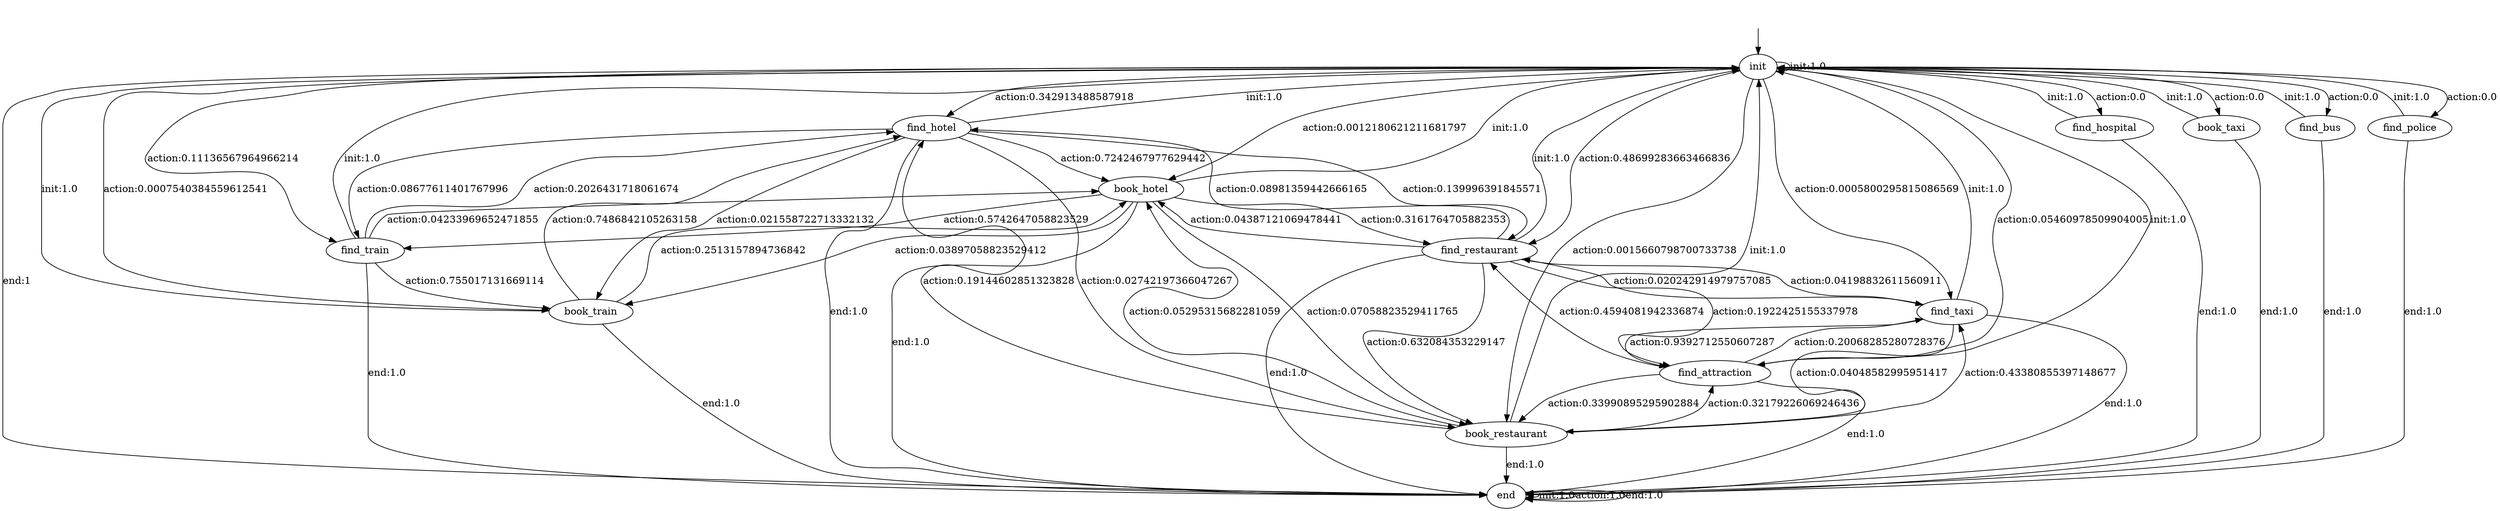 digraph learned_mdp {
s0 [label="init"];
s1 [label="find_hotel"];
s2 [label="book_hotel"];
s3 [label="find_train"];
s4 [label="book_train"];
s5 [label="find_attraction"];
s6 [label="find_restaurant"];
s7 [label="book_restaurant"];
s8 [label="find_hospital"];
s9 [label="book_taxi"];
s10 [label="find_taxi"];
s11 [label="find_bus"];
s12 [label="find_police"];
s13 [label="end"];
s0 -> s0  [label="init:1.0"];
s0 -> s1  [label="action:0.342913488587918"];
s0 -> s2  [label="action:0.0012180621211681797"];
s0 -> s3  [label="action:0.11136567964966214"];
s0 -> s4  [label="action:0.0007540384559612541"];
s0 -> s5  [label="action:0.05460978509904005"];
s0 -> s6  [label="action:0.48699283663466836"];
s0 -> s7  [label="action:0.0015660798700733738"];
s0 -> s8  [label="action:0.0"];
s0 -> s9  [label="action:0.0"];
s0 -> s10  [label="action:0.0005800295815086569"];
s0 -> s11  [label="action:0.0"];
s0 -> s12  [label="action:0.0"];
s0 -> s13  [label="end:1"];
s1 -> s0  [label="init:1.0"];
s1 -> s2  [label="action:0.7242467977629442"];
s1 -> s3  [label="action:0.08677611401767996"];
s1 -> s4  [label="action:0.021558722713332132"];
s1 -> s6  [label="action:0.139996391845571"];
s1 -> s7  [label="action:0.02742197366047267"];
s1 -> s13 [label="end:1.0"];
s2 -> s0  [label="init:1.0"];
s2 -> s3  [label="action:0.5742647058823529"];
s2 -> s4  [label="action:0.03897058823529412"];
s2 -> s6  [label="action:0.3161764705882353"];
s2 -> s7  [label="action:0.07058823529411765"];
s2 -> s13 [label="end:1.0"];
s3 -> s0  [label="init:1.0"];
s3 -> s1  [label="action:0.2026431718061674"];
s3 -> s2  [label="action:0.04233969652471855"];
s3 -> s4  [label="action:0.755017131669114"];
s3 -> s13 [label="end:1.0"];
s4 -> s0  [label="init:1.0"];
s4 -> s1  [label="action:0.7486842105263158"];
s4 -> s2  [label="action:0.2513157894736842"];
s4 -> s13 [label="end:1.0"];
s5 -> s0  [label="init:1.0"];
s5 -> s6  [label="action:0.4594081942336874"];
s5 -> s7  [label="action:0.33990895295902884"];
s5 -> s10  [label="action:0.20068285280728376"];
s5 -> s13 [label="end:1.0"];
s6 -> s0  [label="init:1.0"];
s6 -> s1  [label="action:0.08981359442666165"];
s6 -> s2  [label="action:0.04387121069478441"];
s6 -> s5  [label="action:0.1922425155337978"];
s6 -> s7  [label="action:0.632084353229147"];
s6 -> s10  [label="action:0.04198832611560911"];
s6 -> s13 [label="end:1.0"];
s7 -> s0  [label="init:1.0"];
s7 -> s1  [label="action:0.19144602851323828"];
s7 -> s2  [label="action:0.05295315682281059"];
s7 -> s5  [label="action:0.32179226069246436"];
s7 -> s10  [label="action:0.43380855397148677"];
s7 -> s13 [label="end:1.0"];
s8 -> s0  [label="init:1.0"];
s8 -> s13 [label="end:1.0"];
s9 -> s0  [label="init:1.0"];
s9 -> s13 [label="end:1.0"];
s10 -> s0  [label="init:1.0"];
s10 -> s5  [label="action:0.9392712550607287"];
s10 -> s6  [label="action:0.020242914979757085"];
s10 -> s7  [label="action:0.04048582995951417"];
s10 -> s13 [label="end:1.0"];
s11 -> s0  [label="init:1.0"];
s11 -> s13 [label="end:1.0"];
s12 -> s0  [label="init:1.0"];
s12 -> s13 [label="end:1.0"];
s13 -> s13 [label="init:1.0"];
s13 -> s13  [label="action:1.0"];
s13 -> s13  [label="end:1.0"];
__start0 [label="", shape=none];
__start0 -> s0  [label=""];
}